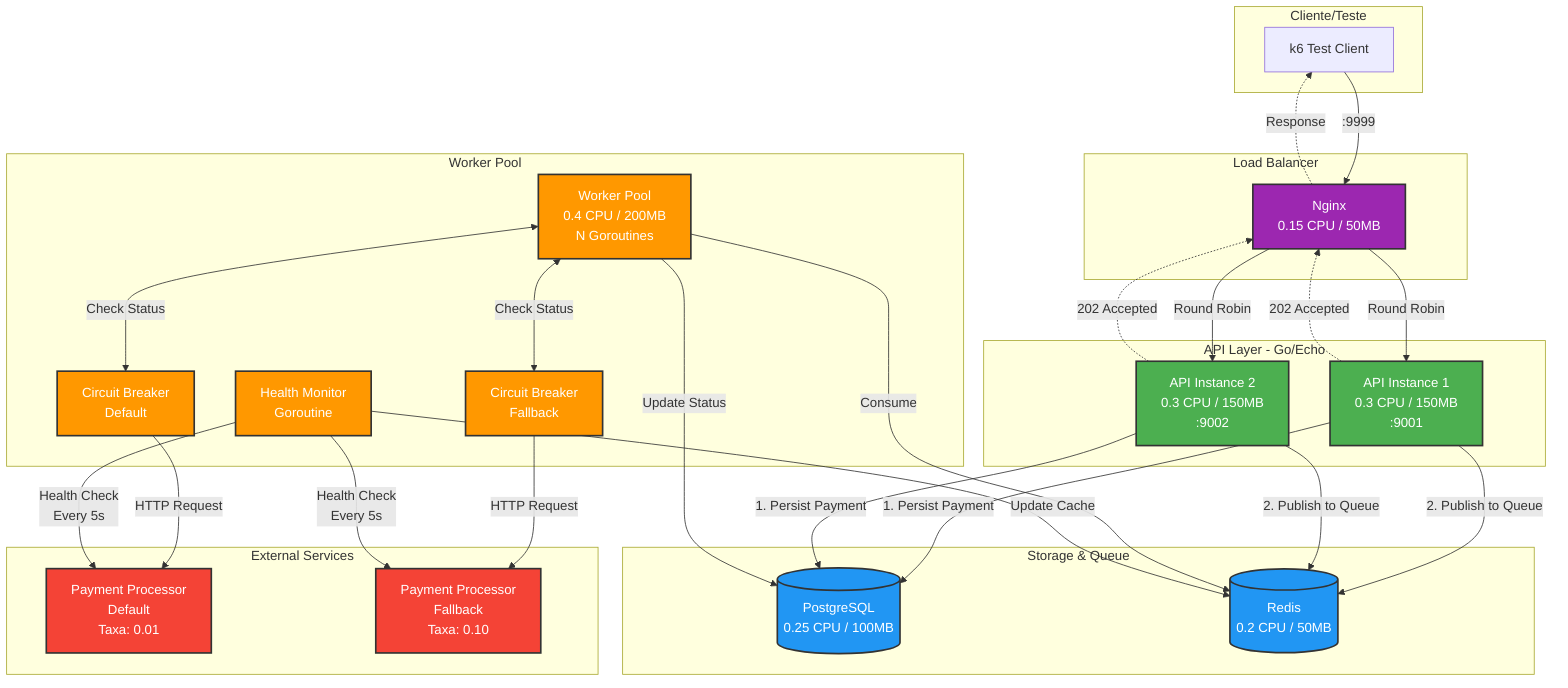 graph TB
    subgraph "Cliente/Teste"
        Client[k6 Test Client]
    end

    subgraph "Load Balancer"
        Nginx[Nginx<br/>0.15 CPU / 50MB]
    end

    subgraph "API Layer - Go/Echo"
        API1[API Instance 1<br/>0.3 CPU / 150MB<br/>:9001]
        API2[API Instance 2<br/>0.3 CPU / 150MB<br/>:9002]
    end

    subgraph "Storage & Queue"
        PG[(PostgreSQL<br/>0.25 CPU / 100MB)]
        Redis[(Redis<br/>0.2 CPU / 50MB)]
    end

    subgraph "Worker Pool"
        Worker[Worker Pool<br/>0.4 CPU / 200MB<br/>N Goroutines]
        CB1[Circuit Breaker<br/>Default]
        CB2[Circuit Breaker<br/>Fallback]
        HM[Health Monitor<br/>Goroutine]
    end

    subgraph "External Services"
        PP1[Payment Processor<br/>Default<br/>Taxa: 0.01]
        PP2[Payment Processor<br/>Fallback<br/>Taxa: 0.10]
    end

    %% Client connections
    Client -->|:9999| Nginx
    
    %% Nginx to APIs
    Nginx -->|Round Robin| API1
    Nginx -->|Round Robin| API2
    
    %% API to Storage
    API1 -->|1. Persist Payment| PG
    API2 -->|1. Persist Payment| PG
    API1 -->|2. Publish to Queue| Redis
    API2 -->|2. Publish to Queue| Redis
    
    %% Worker connections
    Worker -->|Consume| Redis
    Worker -->|Update Status| PG
    Worker <-->|Check Status| CB1
    Worker <-->|Check Status| CB2
    
    %% Circuit Breakers to Processors
    CB1 -->|HTTP Request| PP1
    CB2 -->|HTTP Request| PP2
    
    %% Health Monitor
    HM -->|Health Check<br/>Every 5s| PP1
    HM -->|Health Check<br/>Every 5s| PP2
    HM -->|Update Cache| Redis
    
    %% Response flow
    API1 -.->|202 Accepted| Nginx
    API2 -.->|202 Accepted| Nginx
    Nginx -.->|Response| Client

    %% Styling
    classDef api fill:#4CAF50,stroke:#333,stroke-width:2px,color:#fff
    classDef storage fill:#2196F3,stroke:#333,stroke-width:2px,color:#fff
    classDef worker fill:#FF9800,stroke:#333,stroke-width:2px,color:#fff
    classDef external fill:#f44336,stroke:#333,stroke-width:2px,color:#fff
    classDef lb fill:#9C27B0,stroke:#333,stroke-width:2px,color:#fff
    
    class API1,API2 api
    class PG,Redis storage
    class Worker,CB1,CB2,HM worker
    class PP1,PP2 external
    class Nginx lb